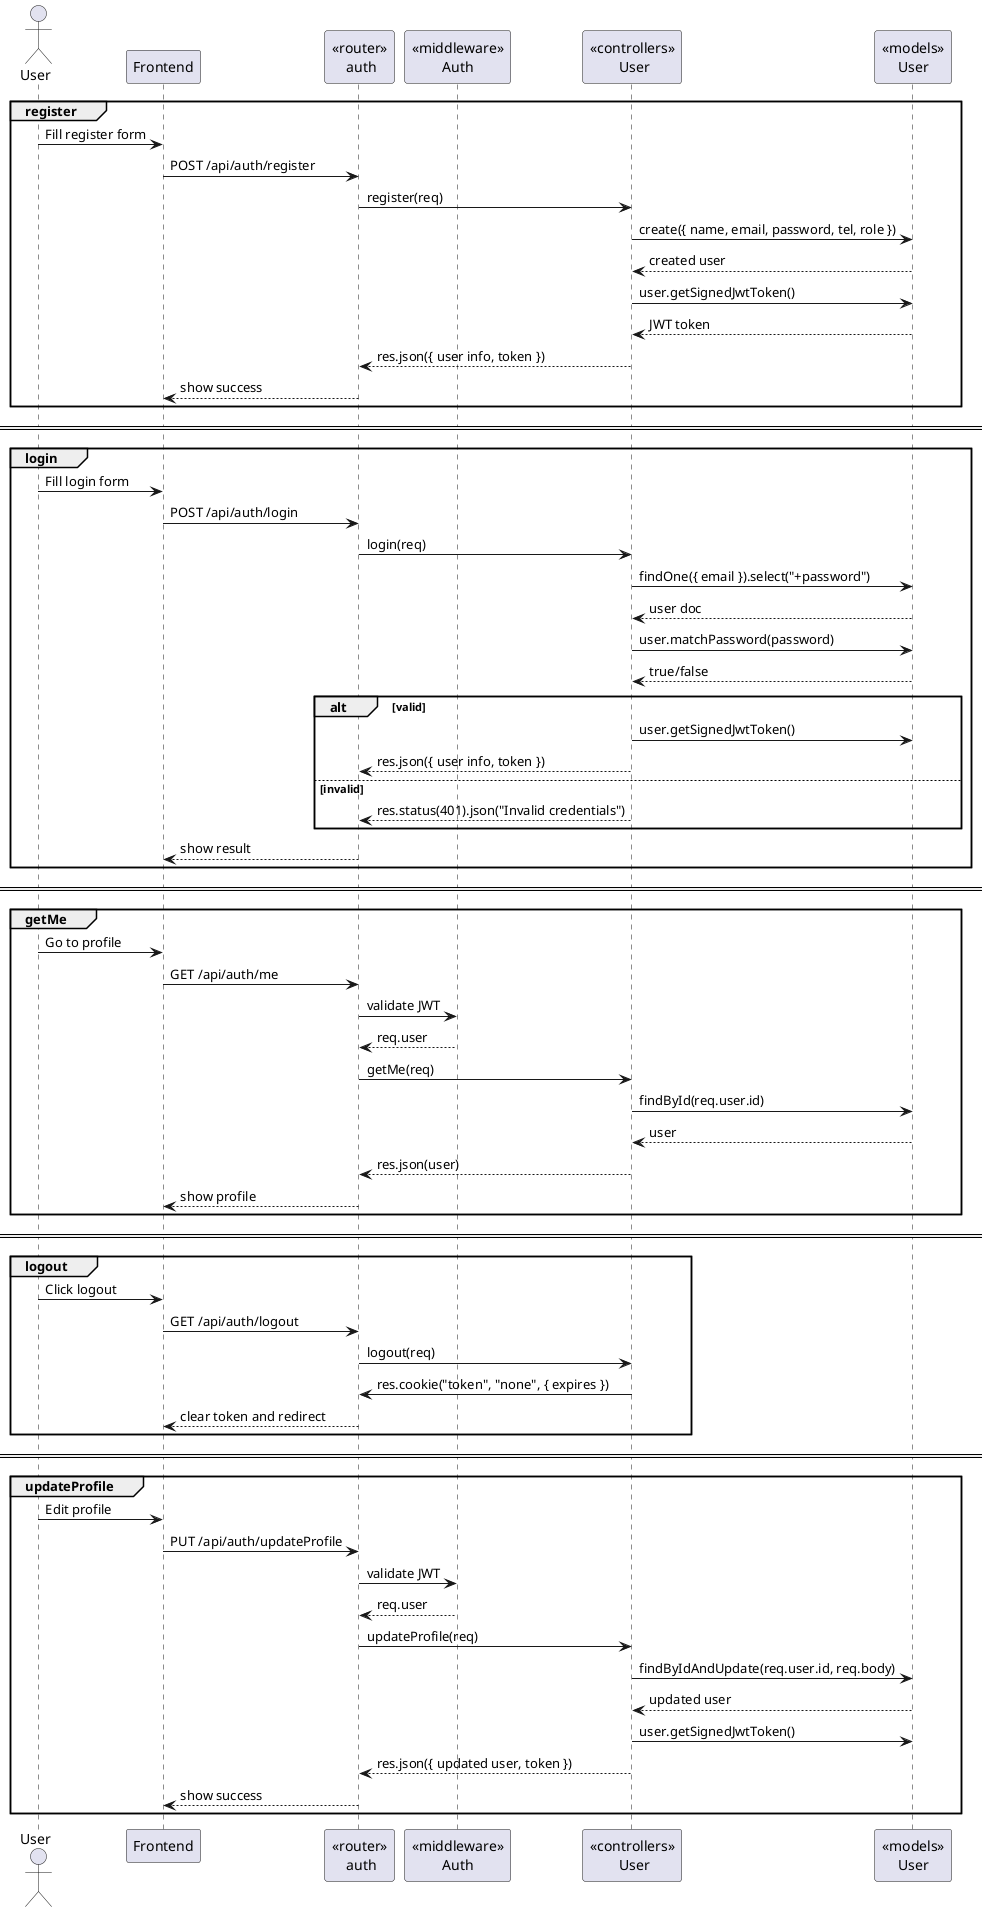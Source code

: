 @startuml user
actor User
participant "Frontend" as FE
participant "<<router>>\n auth" as Router
participant "<<middleware>>\nAuth" as Auth
participant "<<controllers>>\n User" as Controller
participant "<<models>>\nUser" as UserModel

group register
User -> FE : Fill register form
FE -> Router : POST /api/auth/register
Router -> Controller : register(req)
Controller -> UserModel : create({ name, email, password, tel, role })
UserModel --> Controller : created user
Controller -> UserModel : user.getSignedJwtToken()
UserModel --> Controller : JWT token
Controller --> Router : res.json({ user info, token })
Router --> FE : show success
end

== ==

group login
User -> FE : Fill login form
FE -> Router : POST /api/auth/login
Router -> Controller : login(req)
Controller -> UserModel : findOne({ email }).select("+password")
UserModel --> Controller : user doc
Controller -> UserModel : user.matchPassword(password)
UserModel --> Controller : true/false
alt valid
  Controller -> UserModel : user.getSignedJwtToken()
  Controller --> Router : res.json({ user info, token })
else invalid
  Controller --> Router : res.status(401).json("Invalid credentials")
end
Router --> FE : show result
end

== ==

group getMe
User -> FE : Go to profile
FE -> Router : GET /api/auth/me
Router -> Auth : validate JWT
Auth --> Router : req.user
Router -> Controller : getMe(req)
Controller -> UserModel : findById(req.user.id)
UserModel --> Controller : user
Controller --> Router : res.json(user)
Router --> FE : show profile
end

== ==

group logout
User -> FE : Click logout
FE -> Router : GET /api/auth/logout
Router -> Controller : logout(req)
Controller -> Router : res.cookie("token", "none", { expires })
Router --> FE : clear token and redirect
end

== ==

group updateProfile
User -> FE : Edit profile
FE -> Router : PUT /api/auth/updateProfile
Router -> Auth : validate JWT
Auth --> Router : req.user
Router -> Controller : updateProfile(req)
Controller -> UserModel : findByIdAndUpdate(req.user.id, req.body)
UserModel --> Controller : updated user
Controller -> UserModel : user.getSignedJwtToken()
Controller --> Router : res.json({ updated user, token })
Router --> FE : show success
end

@enduml
